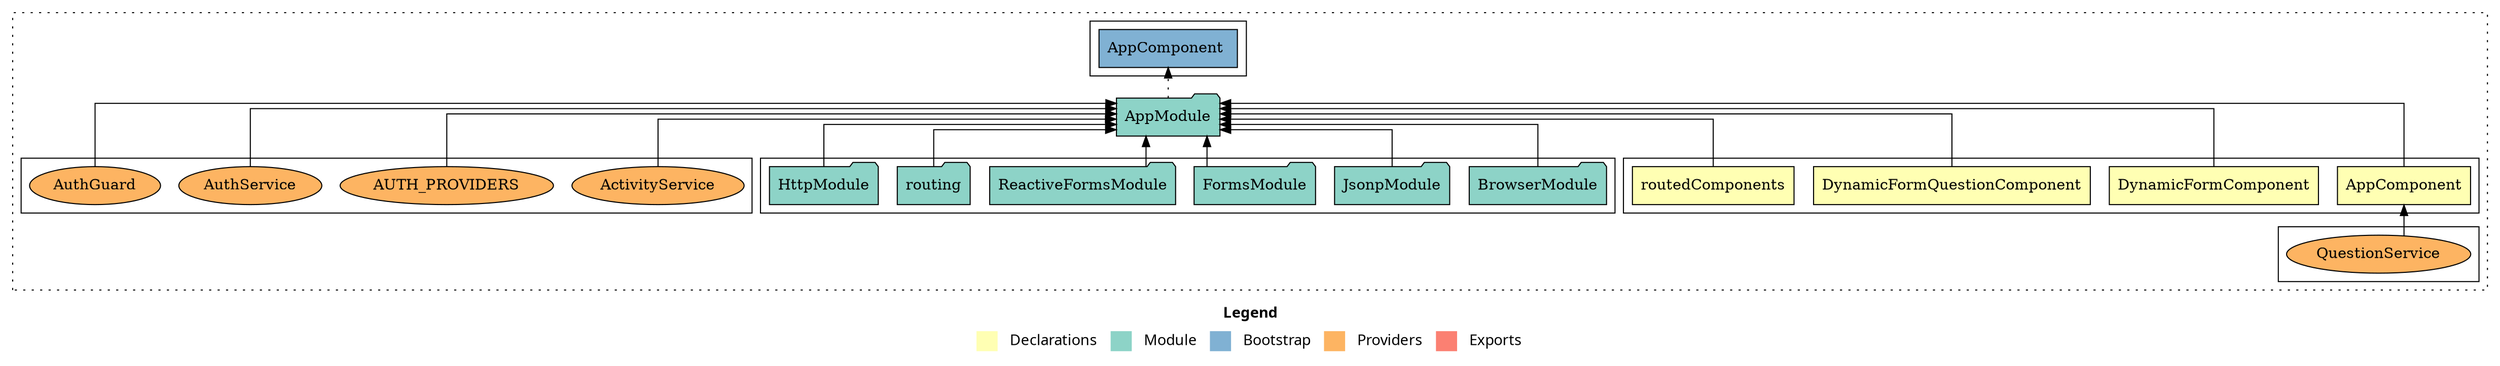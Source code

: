 digraph dependencies { node [shape="rect", style="filled", colorscheme=set312]; ranksep=0.4; compound=false; remincross=true; splines=true; splines=ortho; rankdir=LR; rankdir=TB; rankdir=BT; label=<<table BORDER="0"> <tr> <td colspan="5" align="center"><b>Legend</b></td> </tr> <tr> <td> <table BORDER="0"> <tr> <td bgcolor="#ffffb3" width="20"></td> <td>  Declarations</td> </tr> </table> </td> <td> <table BORDER="0"> <tr> <td bgcolor="#8dd3c7" width="20"></td> <td>  Module</td> </tr> </table> </td> <td> <table BORDER="0"> <tr> <td bgcolor="#80b1d3" width="20"></td> <td>  Bootstrap</td> </tr> </table> </td> <td> <table BORDER="0"> <tr> <td bgcolor="#fdb462" width="20"></td> <td>  Providers</td> </tr> </table> </td> <td> <table BORDER="0"> <tr> <td bgcolor="#fb8072" width="20"></td> <td>  Exports</td> </tr> </table> </td> </tr></table>>; ratio=compress; fontname="sans-serif";  subgraph "cluster_AppModule" { label=""; style="dotted";node [shape="folder", fillcolor=1]; subgraph cluster_AppModule_declarations { style="solid";node [style="filled", shape="rect"]; node [fillcolor=2]; "AppComponent"; node [fillcolor=2]; "DynamicFormComponent"; node [fillcolor=2]; "DynamicFormQuestionComponent"; node [fillcolor=2]; "routedComponents"; }  "AppComponent" -> "AppModule" [style="solid", lhead="cluster_AppModule" ltail="cluster_AppModule_declarations"]; subgraph "cluster_AppModule_AppComponent_providers" { style="solid";  node [fillcolor=6, shape="oval", style="filled"]; "QuestionService" -> "AppComponent" [lhead="cluster_AppModule_declarations" ltail="cluster_AppModule_AppComponent_providers"];  }  "DynamicFormComponent" -> "AppModule" [style="solid", lhead="cluster_AppModule" ltail="cluster_AppModule_declarations"]; subgraph "cluster_AppModule_DynamicFormComponent_providers" { style="solid";  }  "DynamicFormQuestionComponent" -> "AppModule" [style="solid", lhead="cluster_AppModule" ltail="cluster_AppModule_declarations"]; subgraph "cluster_AppModule_DynamicFormQuestionComponent_providers" { style="solid";  }  "routedComponents" -> "AppModule" [style="solid", lhead="cluster_AppModule" ltail="cluster_AppModule_declarations"]; subgraph "cluster_AppModule_routedComponents_providers" { style="solid";  }    subgraph cluster_AppModule_imports { style="solid"; node [style="filled", fillcolor=1, shape="rect"];    "BrowserModule" [label="BrowserModule", shape="folder"];    "JsonpModule" [label="JsonpModule", shape="folder"];    "FormsModule" [label="FormsModule", shape="folder"];    "ReactiveFormsModule" [label="ReactiveFormsModule", shape="folder"];    "routing" [label="routing", shape="folder"];    "HttpModule" [label="HttpModule", shape="folder"];   }    "BrowserModule" -> "AppModule" [lhead="cluster_AppModule", ltail="cluster_AppModule_imports"];    "JsonpModule" -> "AppModule" [lhead="cluster_AppModule", ltail="cluster_AppModule_imports"];    "FormsModule" -> "AppModule" [lhead="cluster_AppModule", ltail="cluster_AppModule_imports"];    "ReactiveFormsModule" -> "AppModule" [lhead="cluster_AppModule", ltail="cluster_AppModule_imports"];    "routing" -> "AppModule" [lhead="cluster_AppModule", ltail="cluster_AppModule_imports"];    "HttpModule" -> "AppModule" [lhead="cluster_AppModule", ltail="cluster_AppModule_imports"];     subgraph cluster_AppModule_exports { style="solid";node [style="filled", fillcolor=4, shape="rect"];}    subgraph cluster_AppModule_bootstrap { style="solid"; node [style="filled", fillcolor=5, shape="rect"];  "AppComponent " [label="AppComponent ", shape="rect"]  }  "AppModule" -> "AppComponent " [style="dotted", lhead="cluster_AppModule_bootstrap" ltail="cluster_AppModule"];    subgraph cluster_AppModule_providers { style="solid"; node [style="filled", fillcolor=6, shape="rect"];    "ActivityService" [label="ActivityService", shape="oval"];    "AUTH_PROVIDERS" [label="AUTH_PROVIDERS", shape="oval"];    "AuthService" [label="AuthService", shape="oval"];    "AuthGuard" [label="AuthGuard", shape="oval"];   }    "ActivityService" -> "AppModule" [lhead="cluster_AppModule", ltail="cluster_AppModule_providers"];    "AUTH_PROVIDERS" -> "AppModule" [lhead="cluster_AppModule", ltail="cluster_AppModule_providers"];    "AuthService" -> "AppModule" [lhead="cluster_AppModule", ltail="cluster_AppModule_providers"];    "AuthGuard" -> "AppModule" [lhead="cluster_AppModule", ltail="cluster_AppModule_providers"];     }  }